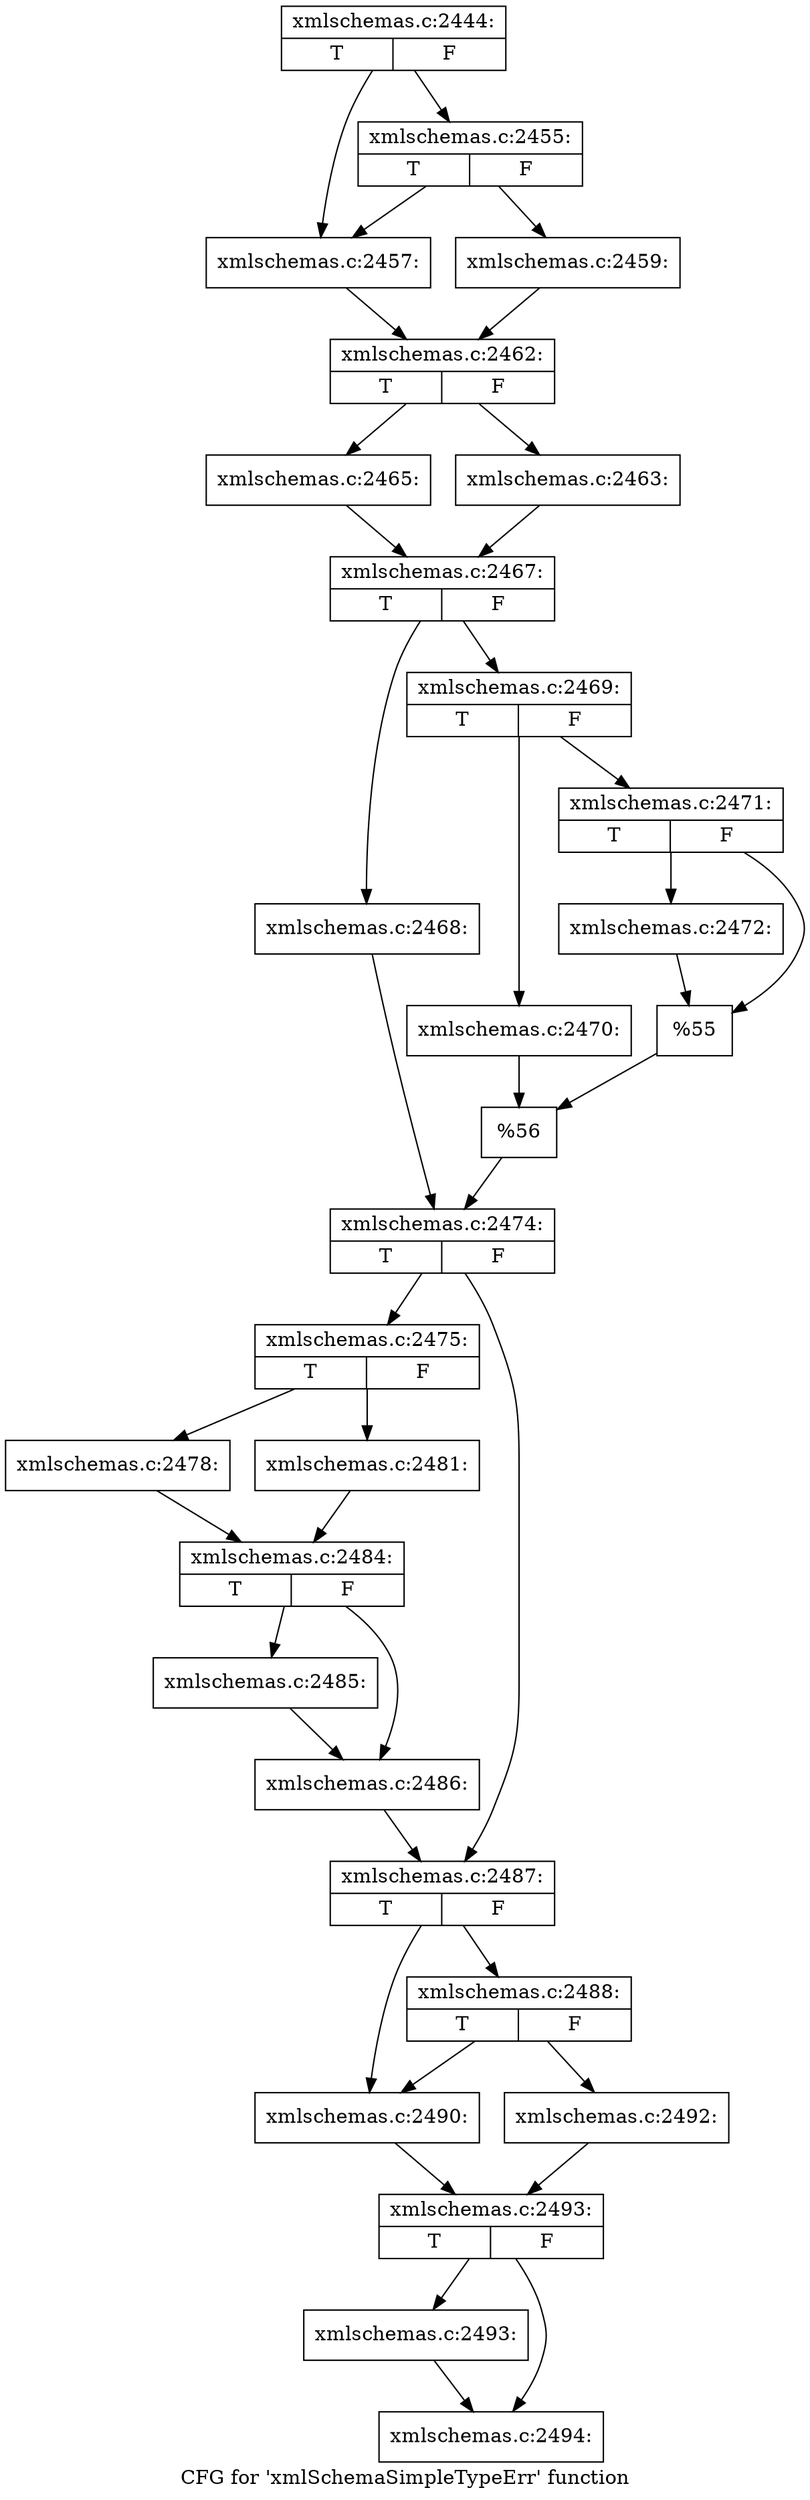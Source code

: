 digraph "CFG for 'xmlSchemaSimpleTypeErr' function" {
	label="CFG for 'xmlSchemaSimpleTypeErr' function";

	Node0x5449870 [shape=record,label="{xmlschemas.c:2444:|{<s0>T|<s1>F}}"];
	Node0x5449870 -> Node0x54544b0;
	Node0x5449870 -> Node0x54545a0;
	Node0x54545a0 [shape=record,label="{xmlschemas.c:2455:|{<s0>T|<s1>F}}"];
	Node0x54545a0 -> Node0x54544b0;
	Node0x54545a0 -> Node0x5454550;
	Node0x54544b0 [shape=record,label="{xmlschemas.c:2457:}"];
	Node0x54544b0 -> Node0x5454500;
	Node0x5454550 [shape=record,label="{xmlschemas.c:2459:}"];
	Node0x5454550 -> Node0x5454500;
	Node0x5454500 [shape=record,label="{xmlschemas.c:2462:|{<s0>T|<s1>F}}"];
	Node0x5454500 -> Node0x54552c0;
	Node0x5454500 -> Node0x5455220;
	Node0x5455220 [shape=record,label="{xmlschemas.c:2463:}"];
	Node0x5455220 -> Node0x5455270;
	Node0x54552c0 [shape=record,label="{xmlschemas.c:2465:}"];
	Node0x54552c0 -> Node0x5455270;
	Node0x5455270 [shape=record,label="{xmlschemas.c:2467:|{<s0>T|<s1>F}}"];
	Node0x5455270 -> Node0x5455c70;
	Node0x5455270 -> Node0x5455d10;
	Node0x5455c70 [shape=record,label="{xmlschemas.c:2468:}"];
	Node0x5455c70 -> Node0x5455cc0;
	Node0x5455d10 [shape=record,label="{xmlschemas.c:2469:|{<s0>T|<s1>F}}"];
	Node0x5455d10 -> Node0x5456420;
	Node0x5455d10 -> Node0x54564c0;
	Node0x5456420 [shape=record,label="{xmlschemas.c:2470:}"];
	Node0x5456420 -> Node0x5456470;
	Node0x54564c0 [shape=record,label="{xmlschemas.c:2471:|{<s0>T|<s1>F}}"];
	Node0x54564c0 -> Node0x5456bd0;
	Node0x54564c0 -> Node0x5456c20;
	Node0x5456bd0 [shape=record,label="{xmlschemas.c:2472:}"];
	Node0x5456bd0 -> Node0x5456c20;
	Node0x5456c20 [shape=record,label="{%55}"];
	Node0x5456c20 -> Node0x5456470;
	Node0x5456470 [shape=record,label="{%56}"];
	Node0x5456470 -> Node0x5455cc0;
	Node0x5455cc0 [shape=record,label="{xmlschemas.c:2474:|{<s0>T|<s1>F}}"];
	Node0x5455cc0 -> Node0x54573f0;
	Node0x5455cc0 -> Node0x5457440;
	Node0x54573f0 [shape=record,label="{xmlschemas.c:2475:|{<s0>T|<s1>F}}"];
	Node0x54573f0 -> Node0x5457e20;
	Node0x54573f0 -> Node0x5457ec0;
	Node0x5457e20 [shape=record,label="{xmlschemas.c:2478:}"];
	Node0x5457e20 -> Node0x5457e70;
	Node0x5457ec0 [shape=record,label="{xmlschemas.c:2481:}"];
	Node0x5457ec0 -> Node0x5457e70;
	Node0x5457e70 [shape=record,label="{xmlschemas.c:2484:|{<s0>T|<s1>F}}"];
	Node0x5457e70 -> Node0x54594c0;
	Node0x5457e70 -> Node0x5459510;
	Node0x54594c0 [shape=record,label="{xmlschemas.c:2485:}"];
	Node0x54594c0 -> Node0x5459510;
	Node0x5459510 [shape=record,label="{xmlschemas.c:2486:}"];
	Node0x5459510 -> Node0x5457440;
	Node0x5457440 [shape=record,label="{xmlschemas.c:2487:|{<s0>T|<s1>F}}"];
	Node0x5457440 -> Node0x5459e00;
	Node0x5457440 -> Node0x5459ef0;
	Node0x5459ef0 [shape=record,label="{xmlschemas.c:2488:|{<s0>T|<s1>F}}"];
	Node0x5459ef0 -> Node0x5459e00;
	Node0x5459ef0 -> Node0x5459ea0;
	Node0x5459e00 [shape=record,label="{xmlschemas.c:2490:}"];
	Node0x5459e00 -> Node0x5459e50;
	Node0x5459ea0 [shape=record,label="{xmlschemas.c:2492:}"];
	Node0x5459ea0 -> Node0x5459e50;
	Node0x5459e50 [shape=record,label="{xmlschemas.c:2493:|{<s0>T|<s1>F}}"];
	Node0x5459e50 -> Node0x545aee0;
	Node0x5459e50 -> Node0x545af30;
	Node0x545aee0 [shape=record,label="{xmlschemas.c:2493:}"];
	Node0x545aee0 -> Node0x545af30;
	Node0x545af30 [shape=record,label="{xmlschemas.c:2494:}"];
}
